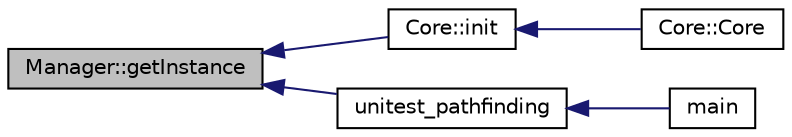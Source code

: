 digraph "Manager::getInstance"
{
  edge [fontname="Helvetica",fontsize="10",labelfontname="Helvetica",labelfontsize="10"];
  node [fontname="Helvetica",fontsize="10",shape=record];
  rankdir="LR";
  Node1 [label="Manager::getInstance",height=0.2,width=0.4,color="black", fillcolor="grey75", style="filled" fontcolor="black"];
  Node1 -> Node2 [dir="back",color="midnightblue",fontsize="10",style="solid",fontname="Helvetica"];
  Node2 [label="Core::init",height=0.2,width=0.4,color="black", fillcolor="white", style="filled",URL="$class_core.html#a2ad48b714f575d3f3c25c80ffa72afad"];
  Node2 -> Node3 [dir="back",color="midnightblue",fontsize="10",style="solid",fontname="Helvetica"];
  Node3 [label="Core::Core",height=0.2,width=0.4,color="black", fillcolor="white", style="filled",URL="$class_core.html#a14e63188e0aa7c4a6f72d5501384d1f9"];
  Node1 -> Node4 [dir="back",color="midnightblue",fontsize="10",style="solid",fontname="Helvetica"];
  Node4 [label="unitest_pathfinding",height=0.2,width=0.4,color="black", fillcolor="white", style="filled",URL="$unitest_8cpp.html#a8fe7cee2b1a0e3b6c36ff74b48615626"];
  Node4 -> Node5 [dir="back",color="midnightblue",fontsize="10",style="solid",fontname="Helvetica"];
  Node5 [label="main",height=0.2,width=0.4,color="black", fillcolor="white", style="filled",URL="$unitest_8cpp.html#a0ddf1224851353fc92bfbff6f499fa97"];
}
